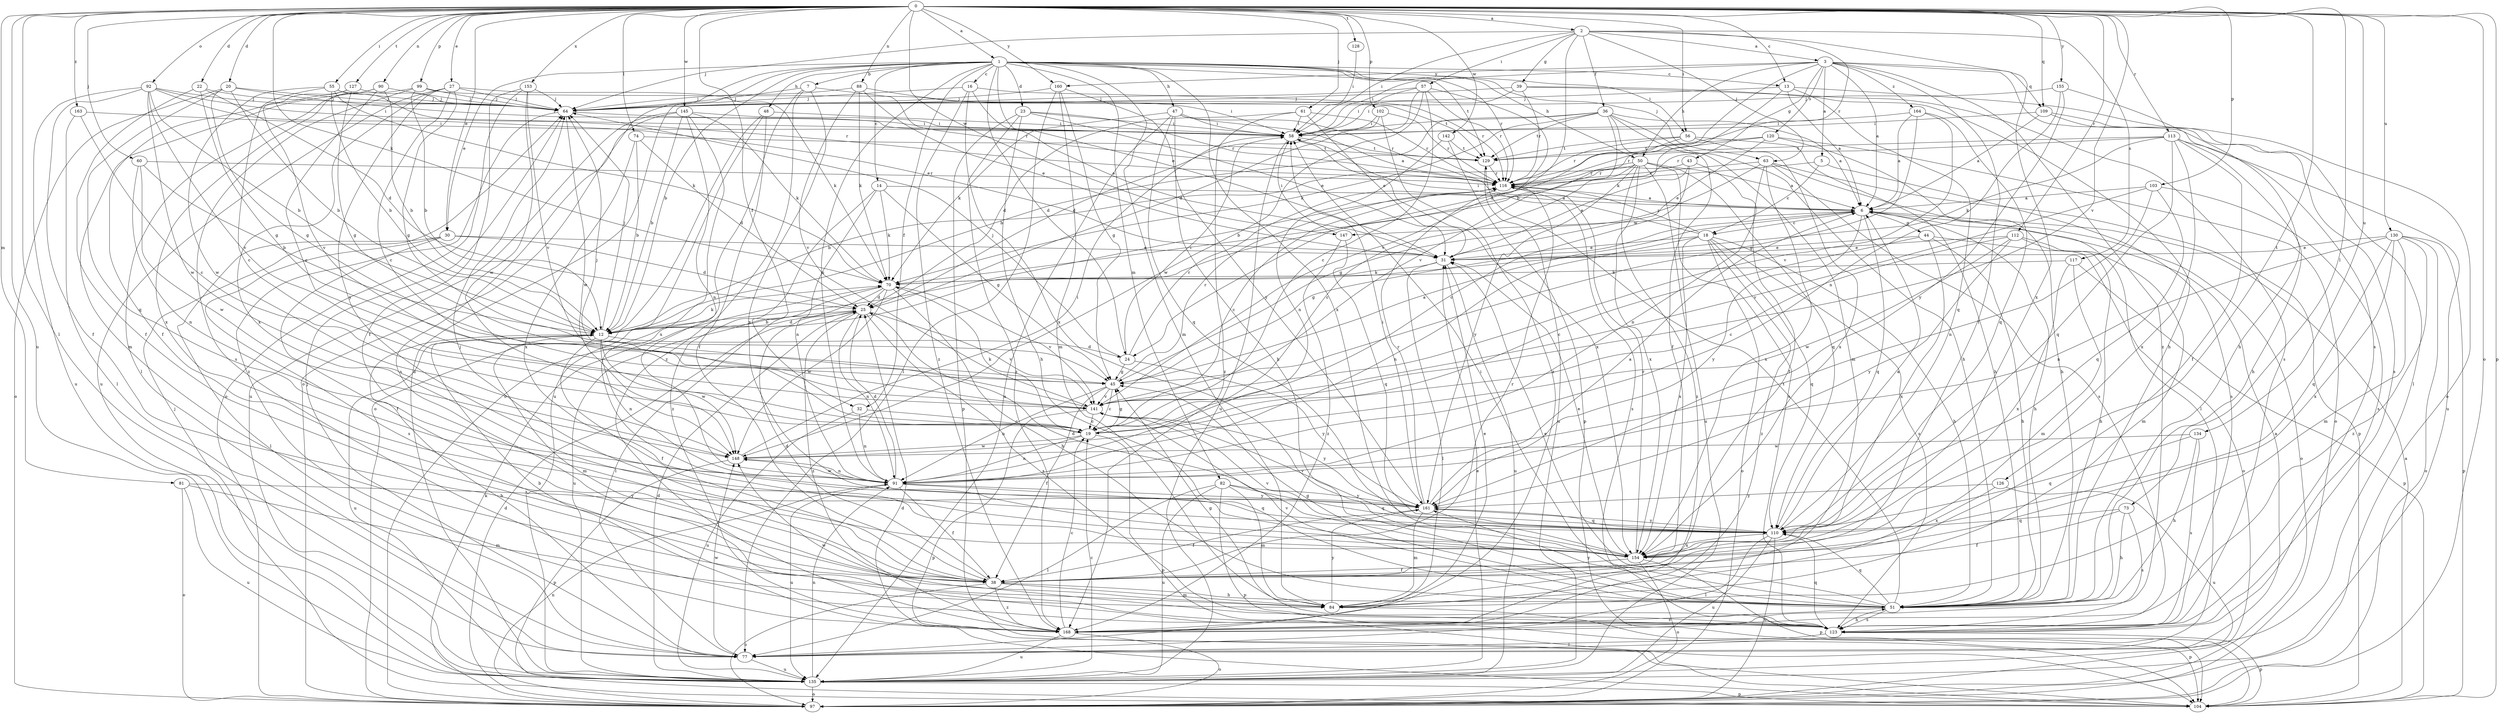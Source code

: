 strict digraph  {
0;
1;
2;
3;
5;
6;
7;
12;
13;
14;
16;
18;
19;
20;
22;
23;
24;
25;
27;
30;
31;
32;
36;
38;
39;
43;
44;
45;
47;
48;
50;
51;
55;
56;
57;
58;
60;
61;
63;
64;
70;
73;
74;
77;
81;
82;
84;
88;
90;
91;
92;
97;
99;
102;
103;
104;
109;
110;
112;
113;
116;
117;
120;
123;
126;
127;
128;
129;
130;
134;
135;
141;
142;
145;
147;
148;
153;
154;
155;
160;
161;
163;
164;
168;
0 -> 1  [label=a];
0 -> 2  [label=a];
0 -> 13  [label=c];
0 -> 20  [label=d];
0 -> 22  [label=d];
0 -> 27  [label=e];
0 -> 30  [label=e];
0 -> 32  [label=f];
0 -> 55  [label=i];
0 -> 56  [label=i];
0 -> 60  [label=j];
0 -> 61  [label=j];
0 -> 70  [label=k];
0 -> 73  [label=l];
0 -> 74  [label=l];
0 -> 77  [label=l];
0 -> 81  [label=m];
0 -> 88  [label=n];
0 -> 90  [label=n];
0 -> 92  [label=o];
0 -> 97  [label=o];
0 -> 99  [label=p];
0 -> 102  [label=p];
0 -> 103  [label=p];
0 -> 104  [label=p];
0 -> 109  [label=q];
0 -> 112  [label=r];
0 -> 113  [label=r];
0 -> 126  [label=t];
0 -> 127  [label=t];
0 -> 128  [label=t];
0 -> 130  [label=u];
0 -> 134  [label=u];
0 -> 135  [label=u];
0 -> 141  [label=v];
0 -> 142  [label=w];
0 -> 145  [label=w];
0 -> 147  [label=w];
0 -> 153  [label=x];
0 -> 155  [label=y];
0 -> 160  [label=y];
0 -> 163  [label=z];
1 -> 7  [label=b];
1 -> 12  [label=b];
1 -> 13  [label=c];
1 -> 14  [label=c];
1 -> 16  [label=c];
1 -> 23  [label=d];
1 -> 24  [label=d];
1 -> 30  [label=e];
1 -> 31  [label=e];
1 -> 32  [label=f];
1 -> 47  [label=h];
1 -> 48  [label=h];
1 -> 50  [label=h];
1 -> 56  [label=i];
1 -> 63  [label=j];
1 -> 82  [label=m];
1 -> 84  [label=m];
1 -> 91  [label=n];
1 -> 97  [label=o];
1 -> 116  [label=r];
1 -> 129  [label=t];
1 -> 135  [label=u];
1 -> 154  [label=x];
2 -> 3  [label=a];
2 -> 24  [label=d];
2 -> 36  [label=f];
2 -> 39  [label=g];
2 -> 57  [label=i];
2 -> 58  [label=i];
2 -> 63  [label=j];
2 -> 64  [label=j];
2 -> 116  [label=r];
2 -> 117  [label=s];
2 -> 154  [label=x];
3 -> 5  [label=a];
3 -> 6  [label=a];
3 -> 12  [label=b];
3 -> 38  [label=f];
3 -> 43  [label=g];
3 -> 50  [label=h];
3 -> 58  [label=i];
3 -> 109  [label=q];
3 -> 120  [label=s];
3 -> 123  [label=s];
3 -> 160  [label=y];
3 -> 164  [label=z];
3 -> 168  [label=z];
5 -> 18  [label=c];
5 -> 116  [label=r];
5 -> 123  [label=s];
6 -> 18  [label=c];
6 -> 44  [label=g];
6 -> 45  [label=g];
6 -> 51  [label=h];
6 -> 97  [label=o];
6 -> 110  [label=q];
6 -> 147  [label=w];
6 -> 161  [label=y];
7 -> 64  [label=j];
7 -> 97  [label=o];
7 -> 116  [label=r];
7 -> 154  [label=x];
7 -> 168  [label=z];
12 -> 24  [label=d];
12 -> 25  [label=d];
12 -> 38  [label=f];
12 -> 64  [label=j];
12 -> 70  [label=k];
12 -> 84  [label=m];
12 -> 91  [label=n];
12 -> 135  [label=u];
12 -> 148  [label=w];
13 -> 6  [label=a];
13 -> 64  [label=j];
13 -> 70  [label=k];
13 -> 97  [label=o];
13 -> 110  [label=q];
14 -> 6  [label=a];
14 -> 45  [label=g];
14 -> 70  [label=k];
14 -> 91  [label=n];
14 -> 168  [label=z];
16 -> 31  [label=e];
16 -> 64  [label=j];
16 -> 116  [label=r];
16 -> 154  [label=x];
16 -> 168  [label=z];
18 -> 31  [label=e];
18 -> 51  [label=h];
18 -> 58  [label=i];
18 -> 91  [label=n];
18 -> 97  [label=o];
18 -> 110  [label=q];
18 -> 116  [label=r];
18 -> 123  [label=s];
18 -> 154  [label=x];
18 -> 168  [label=z];
19 -> 45  [label=g];
19 -> 70  [label=k];
19 -> 91  [label=n];
19 -> 104  [label=p];
19 -> 148  [label=w];
20 -> 12  [label=b];
20 -> 45  [label=g];
20 -> 58  [label=i];
20 -> 64  [label=j];
20 -> 97  [label=o];
20 -> 110  [label=q];
22 -> 25  [label=d];
22 -> 38  [label=f];
22 -> 45  [label=g];
22 -> 64  [label=j];
23 -> 31  [label=e];
23 -> 51  [label=h];
23 -> 58  [label=i];
23 -> 104  [label=p];
23 -> 116  [label=r];
23 -> 168  [label=z];
24 -> 45  [label=g];
24 -> 58  [label=i];
24 -> 64  [label=j];
24 -> 116  [label=r];
24 -> 161  [label=y];
25 -> 12  [label=b];
25 -> 91  [label=n];
25 -> 123  [label=s];
25 -> 141  [label=v];
25 -> 168  [label=z];
27 -> 19  [label=c];
27 -> 45  [label=g];
27 -> 64  [label=j];
27 -> 70  [label=k];
27 -> 135  [label=u];
27 -> 154  [label=x];
27 -> 161  [label=y];
30 -> 25  [label=d];
30 -> 31  [label=e];
30 -> 38  [label=f];
30 -> 77  [label=l];
30 -> 123  [label=s];
31 -> 70  [label=k];
31 -> 77  [label=l];
31 -> 135  [label=u];
32 -> 19  [label=c];
32 -> 91  [label=n];
32 -> 135  [label=u];
36 -> 6  [label=a];
36 -> 12  [label=b];
36 -> 38  [label=f];
36 -> 51  [label=h];
36 -> 58  [label=i];
36 -> 70  [label=k];
36 -> 84  [label=m];
36 -> 129  [label=t];
36 -> 141  [label=v];
38 -> 25  [label=d];
38 -> 51  [label=h];
38 -> 64  [label=j];
38 -> 84  [label=m];
38 -> 97  [label=o];
38 -> 116  [label=r];
38 -> 168  [label=z];
39 -> 51  [label=h];
39 -> 58  [label=i];
39 -> 64  [label=j];
39 -> 116  [label=r];
39 -> 123  [label=s];
43 -> 19  [label=c];
43 -> 31  [label=e];
43 -> 91  [label=n];
43 -> 116  [label=r];
44 -> 19  [label=c];
44 -> 31  [label=e];
44 -> 51  [label=h];
44 -> 97  [label=o];
44 -> 154  [label=x];
45 -> 6  [label=a];
45 -> 19  [label=c];
45 -> 38  [label=f];
45 -> 91  [label=n];
45 -> 116  [label=r];
45 -> 141  [label=v];
47 -> 6  [label=a];
47 -> 51  [label=h];
47 -> 58  [label=i];
47 -> 70  [label=k];
47 -> 110  [label=q];
47 -> 116  [label=r];
47 -> 135  [label=u];
48 -> 38  [label=f];
48 -> 58  [label=i];
48 -> 97  [label=o];
48 -> 135  [label=u];
50 -> 6  [label=a];
50 -> 12  [label=b];
50 -> 19  [label=c];
50 -> 110  [label=q];
50 -> 116  [label=r];
50 -> 123  [label=s];
50 -> 135  [label=u];
50 -> 154  [label=x];
50 -> 161  [label=y];
50 -> 168  [label=z];
51 -> 31  [label=e];
51 -> 45  [label=g];
51 -> 58  [label=i];
51 -> 110  [label=q];
51 -> 123  [label=s];
51 -> 129  [label=t];
51 -> 141  [label=v];
51 -> 161  [label=y];
51 -> 168  [label=z];
55 -> 12  [label=b];
55 -> 19  [label=c];
55 -> 64  [label=j];
55 -> 70  [label=k];
55 -> 116  [label=r];
55 -> 148  [label=w];
56 -> 12  [label=b];
56 -> 51  [label=h];
56 -> 116  [label=r];
56 -> 129  [label=t];
56 -> 154  [label=x];
57 -> 19  [label=c];
57 -> 25  [label=d];
57 -> 58  [label=i];
57 -> 64  [label=j];
57 -> 116  [label=r];
57 -> 141  [label=v];
57 -> 148  [label=w];
58 -> 129  [label=t];
58 -> 135  [label=u];
58 -> 154  [label=x];
60 -> 12  [label=b];
60 -> 91  [label=n];
60 -> 116  [label=r];
60 -> 148  [label=w];
61 -> 25  [label=d];
61 -> 31  [label=e];
61 -> 58  [label=i];
61 -> 116  [label=r];
61 -> 168  [label=z];
63 -> 38  [label=f];
63 -> 45  [label=g];
63 -> 77  [label=l];
63 -> 104  [label=p];
63 -> 116  [label=r];
63 -> 123  [label=s];
63 -> 154  [label=x];
64 -> 58  [label=i];
64 -> 148  [label=w];
64 -> 168  [label=z];
70 -> 25  [label=d];
70 -> 51  [label=h];
70 -> 77  [label=l];
70 -> 135  [label=u];
70 -> 141  [label=v];
70 -> 148  [label=w];
73 -> 38  [label=f];
73 -> 51  [label=h];
73 -> 110  [label=q];
73 -> 123  [label=s];
74 -> 12  [label=b];
74 -> 25  [label=d];
74 -> 129  [label=t];
74 -> 154  [label=x];
77 -> 6  [label=a];
77 -> 12  [label=b];
77 -> 64  [label=j];
77 -> 135  [label=u];
77 -> 148  [label=w];
81 -> 84  [label=m];
81 -> 97  [label=o];
81 -> 135  [label=u];
81 -> 161  [label=y];
82 -> 77  [label=l];
82 -> 84  [label=m];
82 -> 104  [label=p];
82 -> 110  [label=q];
82 -> 135  [label=u];
82 -> 161  [label=y];
84 -> 31  [label=e];
84 -> 104  [label=p];
84 -> 161  [label=y];
88 -> 31  [label=e];
88 -> 58  [label=i];
88 -> 64  [label=j];
88 -> 70  [label=k];
88 -> 141  [label=v];
90 -> 12  [label=b];
90 -> 19  [label=c];
90 -> 64  [label=j];
90 -> 84  [label=m];
90 -> 154  [label=x];
91 -> 25  [label=d];
91 -> 38  [label=f];
91 -> 110  [label=q];
91 -> 135  [label=u];
91 -> 148  [label=w];
91 -> 161  [label=y];
92 -> 12  [label=b];
92 -> 31  [label=e];
92 -> 38  [label=f];
92 -> 58  [label=i];
92 -> 64  [label=j];
92 -> 135  [label=u];
92 -> 141  [label=v];
92 -> 148  [label=w];
97 -> 25  [label=d];
97 -> 70  [label=k];
97 -> 91  [label=n];
99 -> 12  [label=b];
99 -> 64  [label=j];
99 -> 77  [label=l];
99 -> 123  [label=s];
99 -> 129  [label=t];
102 -> 25  [label=d];
102 -> 58  [label=i];
102 -> 116  [label=r];
102 -> 168  [label=z];
103 -> 6  [label=a];
103 -> 91  [label=n];
103 -> 110  [label=q];
103 -> 123  [label=s];
103 -> 141  [label=v];
104 -> 6  [label=a];
104 -> 25  [label=d];
104 -> 64  [label=j];
109 -> 6  [label=a];
109 -> 58  [label=i];
109 -> 77  [label=l];
109 -> 123  [label=s];
110 -> 6  [label=a];
110 -> 77  [label=l];
110 -> 97  [label=o];
110 -> 135  [label=u];
110 -> 141  [label=v];
110 -> 154  [label=x];
110 -> 161  [label=y];
112 -> 19  [label=c];
112 -> 31  [label=e];
112 -> 51  [label=h];
112 -> 84  [label=m];
112 -> 148  [label=w];
112 -> 161  [label=y];
113 -> 38  [label=f];
113 -> 51  [label=h];
113 -> 70  [label=k];
113 -> 110  [label=q];
113 -> 116  [label=r];
113 -> 129  [label=t];
113 -> 135  [label=u];
113 -> 154  [label=x];
116 -> 6  [label=a];
116 -> 19  [label=c];
116 -> 123  [label=s];
117 -> 70  [label=k];
117 -> 84  [label=m];
117 -> 104  [label=p];
117 -> 154  [label=x];
120 -> 31  [label=e];
120 -> 51  [label=h];
120 -> 97  [label=o];
120 -> 116  [label=r];
120 -> 129  [label=t];
123 -> 45  [label=g];
123 -> 51  [label=h];
123 -> 77  [label=l];
123 -> 104  [label=p];
123 -> 110  [label=q];
123 -> 148  [label=w];
126 -> 135  [label=u];
126 -> 154  [label=x];
126 -> 161  [label=y];
127 -> 38  [label=f];
127 -> 45  [label=g];
127 -> 64  [label=j];
127 -> 141  [label=v];
128 -> 58  [label=i];
129 -> 116  [label=r];
129 -> 135  [label=u];
130 -> 31  [label=e];
130 -> 84  [label=m];
130 -> 91  [label=n];
130 -> 97  [label=o];
130 -> 104  [label=p];
130 -> 110  [label=q];
130 -> 154  [label=x];
130 -> 168  [label=z];
134 -> 51  [label=h];
134 -> 110  [label=q];
134 -> 123  [label=s];
134 -> 148  [label=w];
135 -> 19  [label=c];
135 -> 25  [label=d];
135 -> 31  [label=e];
135 -> 91  [label=n];
135 -> 97  [label=o];
135 -> 104  [label=p];
141 -> 19  [label=c];
141 -> 64  [label=j];
141 -> 104  [label=p];
141 -> 161  [label=y];
142 -> 91  [label=n];
142 -> 104  [label=p];
142 -> 129  [label=t];
145 -> 12  [label=b];
145 -> 58  [label=i];
145 -> 70  [label=k];
145 -> 91  [label=n];
145 -> 123  [label=s];
145 -> 135  [label=u];
145 -> 154  [label=x];
147 -> 58  [label=i];
147 -> 110  [label=q];
147 -> 168  [label=z];
148 -> 58  [label=i];
148 -> 91  [label=n];
148 -> 104  [label=p];
153 -> 38  [label=f];
153 -> 64  [label=j];
153 -> 97  [label=o];
153 -> 141  [label=v];
153 -> 148  [label=w];
154 -> 25  [label=d];
154 -> 31  [label=e];
154 -> 38  [label=f];
154 -> 97  [label=o];
154 -> 104  [label=p];
154 -> 116  [label=r];
154 -> 141  [label=v];
155 -> 51  [label=h];
155 -> 64  [label=j];
155 -> 91  [label=n];
155 -> 161  [label=y];
160 -> 45  [label=g];
160 -> 64  [label=j];
160 -> 77  [label=l];
160 -> 84  [label=m];
160 -> 161  [label=y];
161 -> 6  [label=a];
161 -> 38  [label=f];
161 -> 58  [label=i];
161 -> 84  [label=m];
161 -> 110  [label=q];
161 -> 116  [label=r];
163 -> 19  [label=c];
163 -> 58  [label=i];
163 -> 77  [label=l];
164 -> 6  [label=a];
164 -> 45  [label=g];
164 -> 58  [label=i];
164 -> 110  [label=q];
164 -> 141  [label=v];
168 -> 12  [label=b];
168 -> 19  [label=c];
168 -> 97  [label=o];
168 -> 135  [label=u];
}
